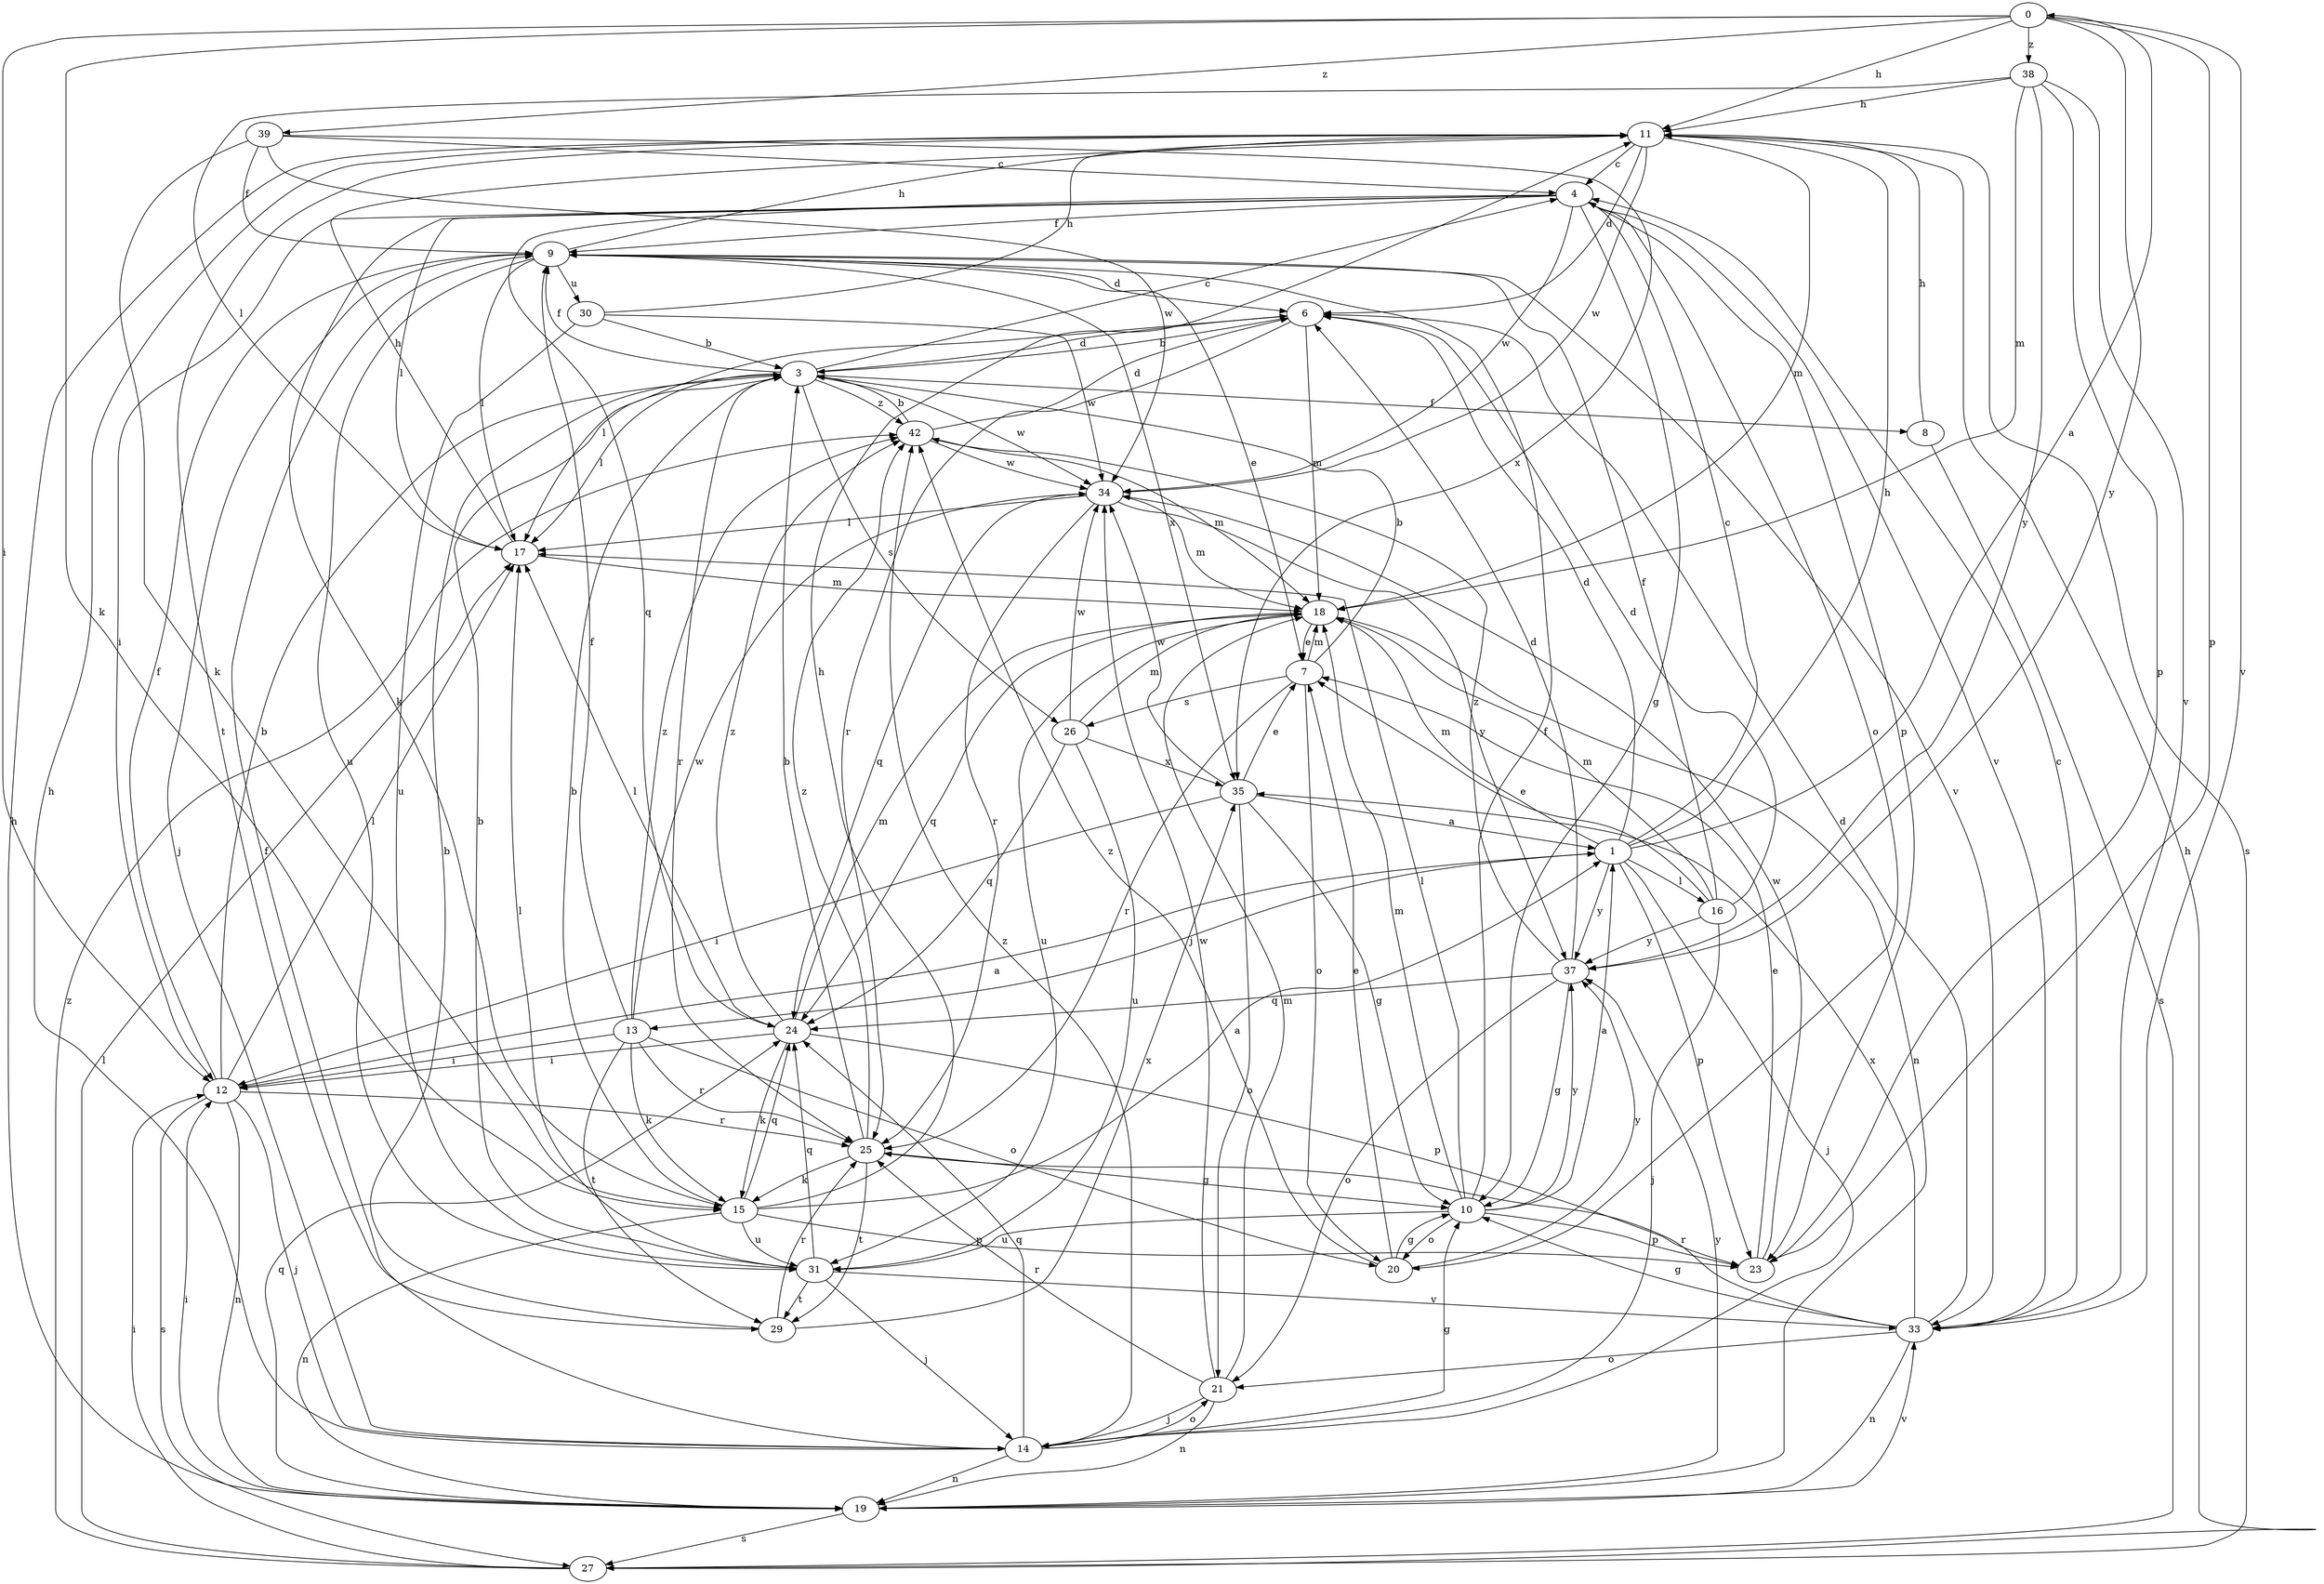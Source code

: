 strict digraph  {
0;
1;
3;
4;
6;
7;
8;
9;
10;
11;
12;
13;
14;
15;
16;
17;
18;
19;
20;
21;
23;
24;
25;
26;
27;
29;
30;
31;
33;
34;
35;
37;
38;
39;
42;
0 -> 11  [label=h];
0 -> 12  [label=i];
0 -> 15  [label=k];
0 -> 23  [label=p];
0 -> 33  [label=v];
0 -> 37  [label=y];
0 -> 38  [label=z];
0 -> 39  [label=z];
1 -> 0  [label=a];
1 -> 4  [label=c];
1 -> 6  [label=d];
1 -> 11  [label=h];
1 -> 13  [label=j];
1 -> 14  [label=j];
1 -> 16  [label=l];
1 -> 18  [label=m];
1 -> 23  [label=p];
1 -> 37  [label=y];
3 -> 4  [label=c];
3 -> 6  [label=d];
3 -> 8  [label=f];
3 -> 9  [label=f];
3 -> 17  [label=l];
3 -> 25  [label=r];
3 -> 26  [label=s];
3 -> 34  [label=w];
3 -> 42  [label=z];
4 -> 9  [label=f];
4 -> 10  [label=g];
4 -> 12  [label=i];
4 -> 15  [label=k];
4 -> 17  [label=l];
4 -> 20  [label=o];
4 -> 23  [label=p];
4 -> 24  [label=q];
4 -> 33  [label=v];
4 -> 34  [label=w];
6 -> 3  [label=b];
6 -> 17  [label=l];
6 -> 18  [label=m];
6 -> 25  [label=r];
7 -> 3  [label=b];
7 -> 18  [label=m];
7 -> 20  [label=o];
7 -> 25  [label=r];
7 -> 26  [label=s];
8 -> 11  [label=h];
8 -> 27  [label=s];
9 -> 6  [label=d];
9 -> 7  [label=e];
9 -> 11  [label=h];
9 -> 14  [label=j];
9 -> 17  [label=l];
9 -> 30  [label=u];
9 -> 31  [label=u];
9 -> 33  [label=v];
9 -> 35  [label=x];
10 -> 1  [label=a];
10 -> 9  [label=f];
10 -> 17  [label=l];
10 -> 18  [label=m];
10 -> 20  [label=o];
10 -> 23  [label=p];
10 -> 31  [label=u];
10 -> 37  [label=y];
11 -> 4  [label=c];
11 -> 6  [label=d];
11 -> 18  [label=m];
11 -> 27  [label=s];
11 -> 29  [label=t];
11 -> 34  [label=w];
12 -> 1  [label=a];
12 -> 3  [label=b];
12 -> 9  [label=f];
12 -> 14  [label=j];
12 -> 17  [label=l];
12 -> 19  [label=n];
12 -> 25  [label=r];
12 -> 27  [label=s];
13 -> 9  [label=f];
13 -> 12  [label=i];
13 -> 15  [label=k];
13 -> 20  [label=o];
13 -> 25  [label=r];
13 -> 29  [label=t];
13 -> 34  [label=w];
13 -> 42  [label=z];
14 -> 9  [label=f];
14 -> 10  [label=g];
14 -> 11  [label=h];
14 -> 19  [label=n];
14 -> 21  [label=o];
14 -> 24  [label=q];
14 -> 42  [label=z];
15 -> 1  [label=a];
15 -> 3  [label=b];
15 -> 11  [label=h];
15 -> 19  [label=n];
15 -> 23  [label=p];
15 -> 24  [label=q];
15 -> 31  [label=u];
16 -> 6  [label=d];
16 -> 7  [label=e];
16 -> 9  [label=f];
16 -> 14  [label=j];
16 -> 18  [label=m];
16 -> 37  [label=y];
17 -> 11  [label=h];
17 -> 18  [label=m];
18 -> 7  [label=e];
18 -> 19  [label=n];
18 -> 24  [label=q];
18 -> 31  [label=u];
19 -> 11  [label=h];
19 -> 12  [label=i];
19 -> 24  [label=q];
19 -> 27  [label=s];
19 -> 33  [label=v];
19 -> 37  [label=y];
20 -> 7  [label=e];
20 -> 10  [label=g];
20 -> 37  [label=y];
20 -> 42  [label=z];
21 -> 14  [label=j];
21 -> 18  [label=m];
21 -> 19  [label=n];
21 -> 25  [label=r];
21 -> 34  [label=w];
23 -> 7  [label=e];
23 -> 34  [label=w];
24 -> 12  [label=i];
24 -> 15  [label=k];
24 -> 17  [label=l];
24 -> 18  [label=m];
24 -> 23  [label=p];
24 -> 42  [label=z];
25 -> 3  [label=b];
25 -> 10  [label=g];
25 -> 15  [label=k];
25 -> 29  [label=t];
25 -> 42  [label=z];
26 -> 18  [label=m];
26 -> 24  [label=q];
26 -> 31  [label=u];
26 -> 34  [label=w];
26 -> 35  [label=x];
27 -> 11  [label=h];
27 -> 12  [label=i];
27 -> 17  [label=l];
27 -> 42  [label=z];
29 -> 3  [label=b];
29 -> 25  [label=r];
29 -> 35  [label=x];
30 -> 3  [label=b];
30 -> 11  [label=h];
30 -> 31  [label=u];
30 -> 34  [label=w];
31 -> 3  [label=b];
31 -> 14  [label=j];
31 -> 17  [label=l];
31 -> 24  [label=q];
31 -> 29  [label=t];
31 -> 33  [label=v];
33 -> 4  [label=c];
33 -> 6  [label=d];
33 -> 10  [label=g];
33 -> 19  [label=n];
33 -> 21  [label=o];
33 -> 25  [label=r];
33 -> 35  [label=x];
34 -> 17  [label=l];
34 -> 18  [label=m];
34 -> 24  [label=q];
34 -> 25  [label=r];
34 -> 37  [label=y];
35 -> 1  [label=a];
35 -> 7  [label=e];
35 -> 10  [label=g];
35 -> 12  [label=i];
35 -> 21  [label=o];
35 -> 34  [label=w];
37 -> 6  [label=d];
37 -> 10  [label=g];
37 -> 21  [label=o];
37 -> 24  [label=q];
37 -> 42  [label=z];
38 -> 11  [label=h];
38 -> 17  [label=l];
38 -> 18  [label=m];
38 -> 23  [label=p];
38 -> 33  [label=v];
38 -> 37  [label=y];
39 -> 4  [label=c];
39 -> 9  [label=f];
39 -> 15  [label=k];
39 -> 34  [label=w];
39 -> 35  [label=x];
42 -> 3  [label=b];
42 -> 6  [label=d];
42 -> 18  [label=m];
42 -> 34  [label=w];
}
